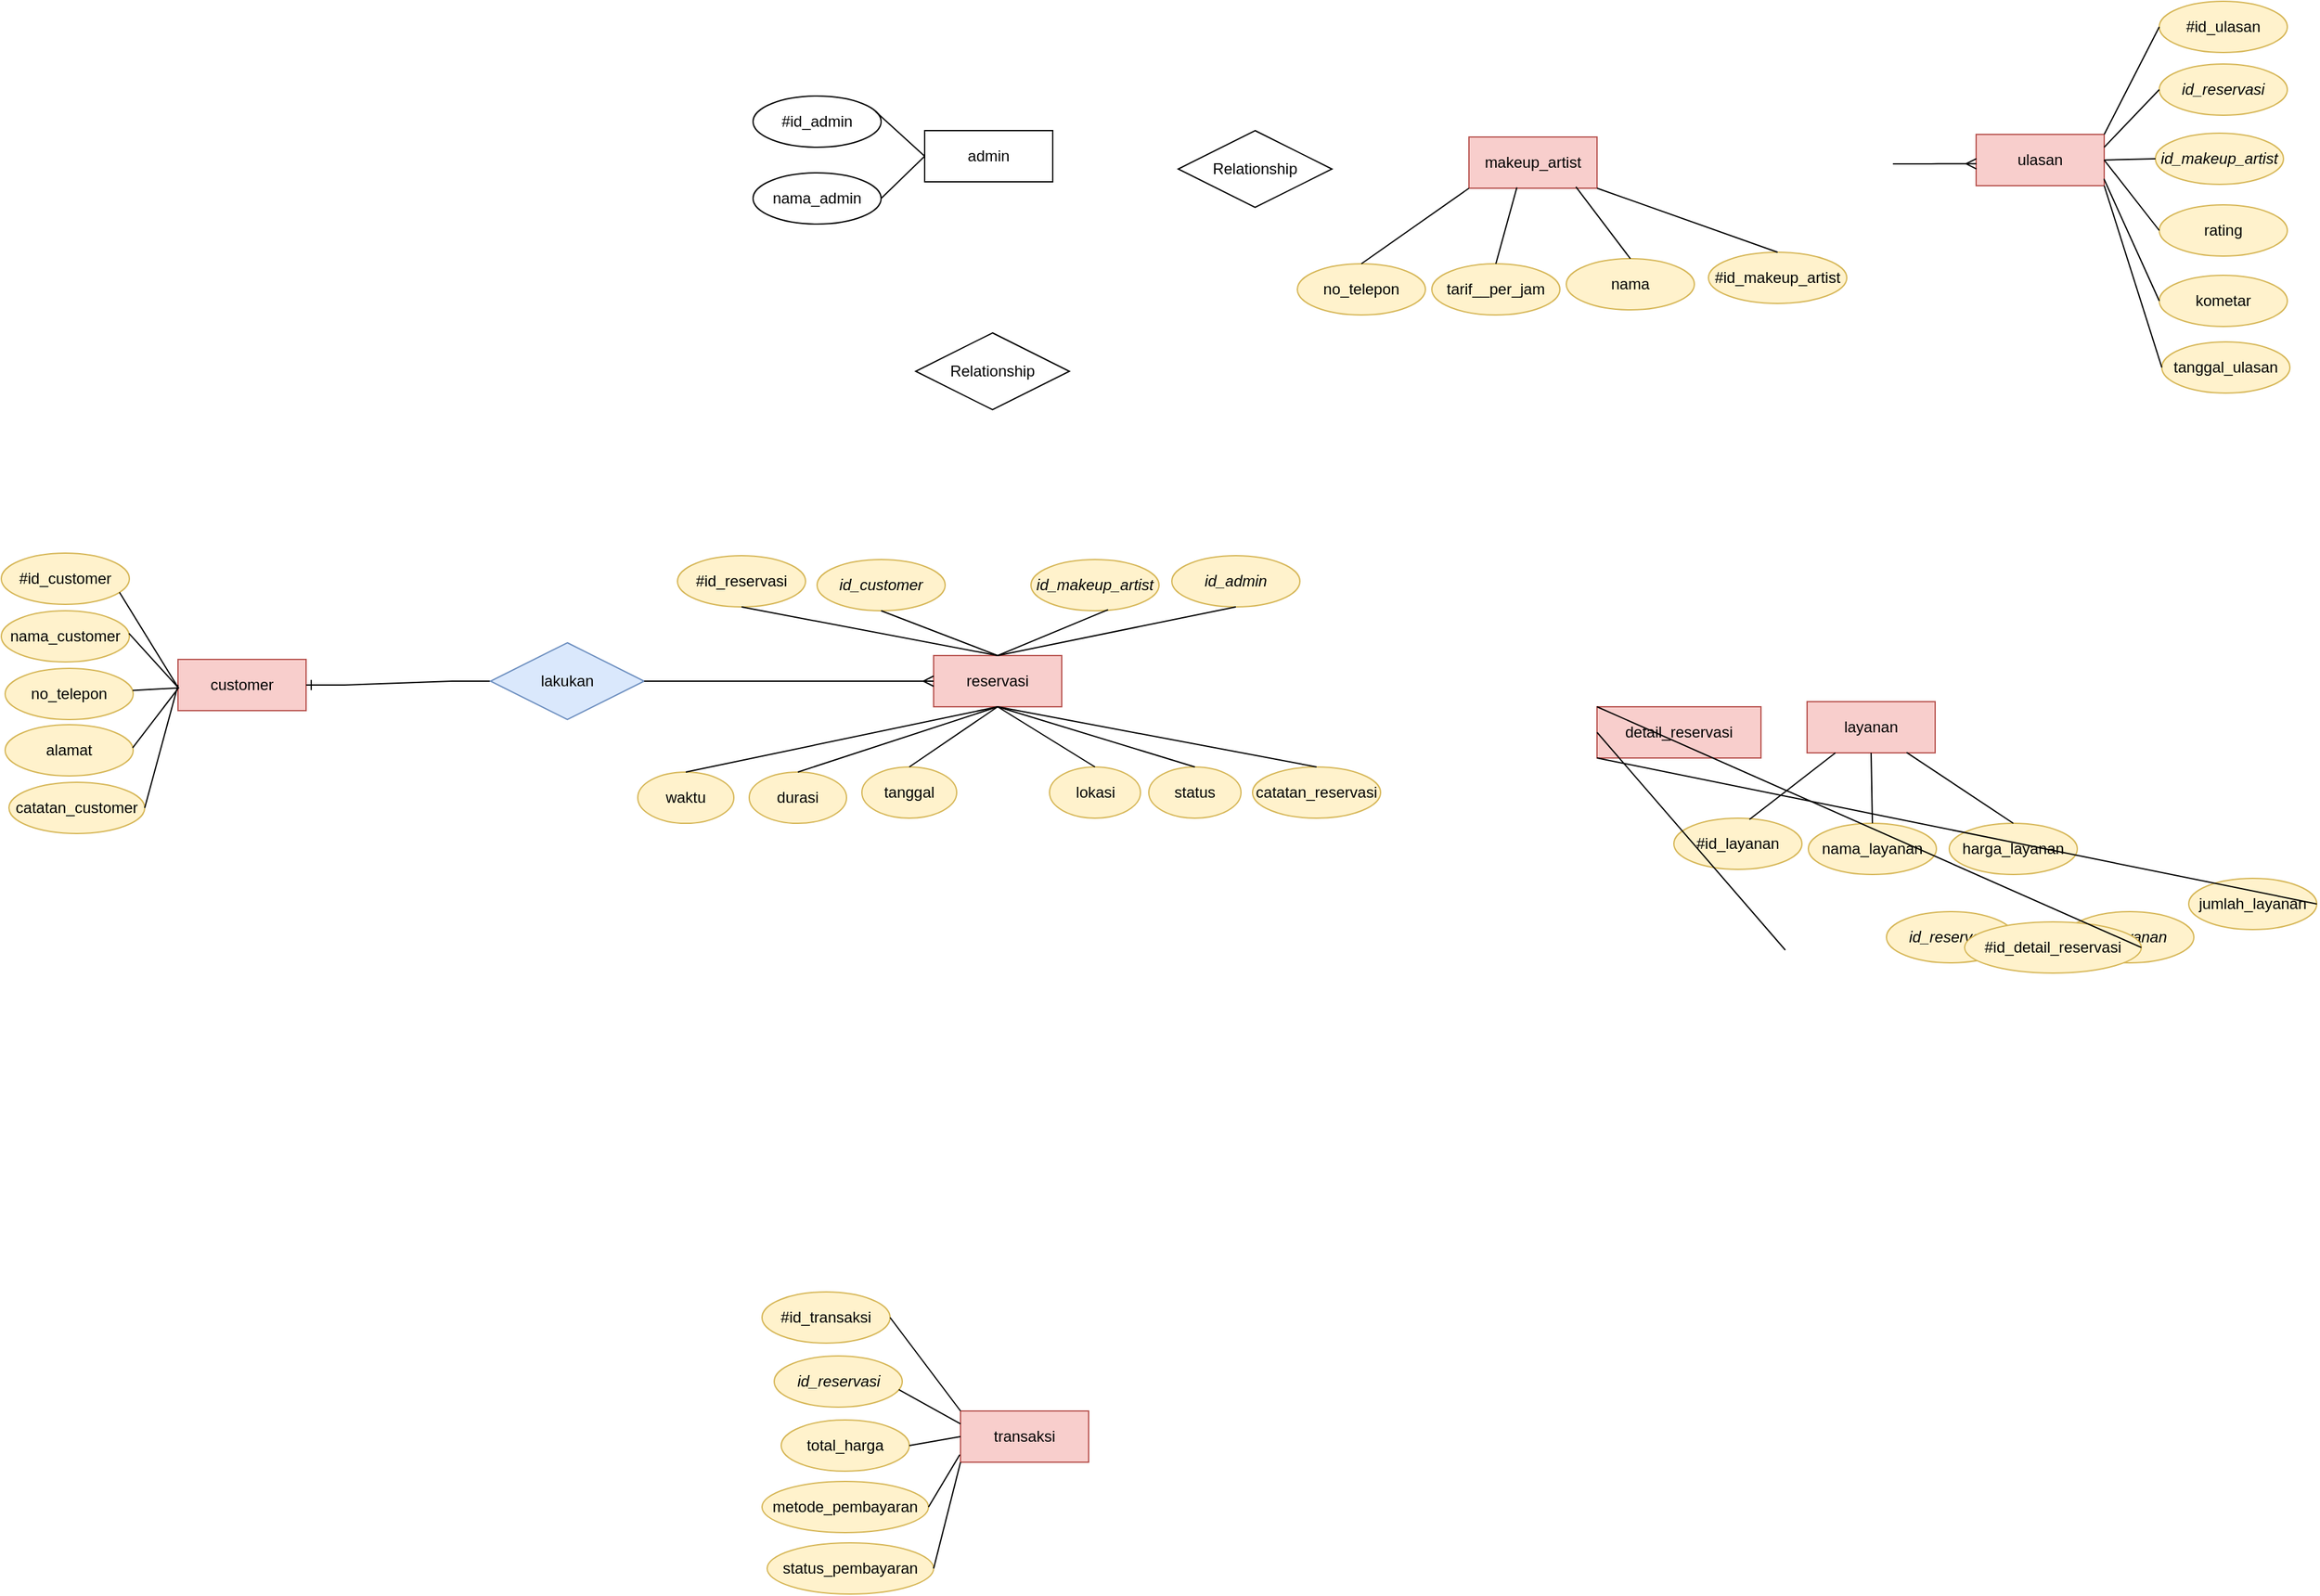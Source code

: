 <mxfile version="26.1.3">
  <diagram name="ERD" id="mqRnHoleAtuB4LZljWnc">
    <mxGraphModel dx="2835" dy="2598" grid="0" gridSize="10" guides="1" tooltips="1" connect="1" arrows="1" fold="1" page="0" pageScale="1" pageWidth="850" pageHeight="1100" math="0" shadow="0">
      <root>
        <mxCell id="0" />
        <mxCell id="1" parent="0" />
        <mxCell id="39gsjnchr3GjjbWTML9K-1" value="reservasi" style="whiteSpace=wrap;html=1;align=center;fillColor=#f8cecc;strokeColor=#b85450;" parent="1" vertex="1">
          <mxGeometry x="703" y="-796" width="100" height="40" as="geometry" />
        </mxCell>
        <mxCell id="39gsjnchr3GjjbWTML9K-2" value="transaksi" style="whiteSpace=wrap;html=1;align=center;fillColor=#f8cecc;strokeColor=#b85450;" parent="1" vertex="1">
          <mxGeometry x="724" y="-206" width="100" height="40" as="geometry" />
        </mxCell>
        <mxCell id="39gsjnchr3GjjbWTML9K-3" value="makeup_artist" style="whiteSpace=wrap;html=1;align=center;fillColor=#f8cecc;strokeColor=#b85450;" parent="1" vertex="1">
          <mxGeometry x="1121" y="-1201" width="100" height="40" as="geometry" />
        </mxCell>
        <mxCell id="39gsjnchr3GjjbWTML9K-5" value="customer" style="whiteSpace=wrap;html=1;align=center;fillColor=#f8cecc;strokeColor=#b85450;" parent="1" vertex="1">
          <mxGeometry x="113" y="-793" width="100" height="40" as="geometry" />
        </mxCell>
        <mxCell id="39gsjnchr3GjjbWTML9K-6" value="alamat" style="ellipse;whiteSpace=wrap;html=1;align=center;fillColor=#fff2cc;strokeColor=#d6b656;" parent="1" vertex="1">
          <mxGeometry x="-22" y="-742" width="100" height="40" as="geometry" />
        </mxCell>
        <mxCell id="39gsjnchr3GjjbWTML9K-7" value="no_telepon" style="ellipse;whiteSpace=wrap;html=1;align=center;fillColor=#fff2cc;strokeColor=#d6b656;" parent="1" vertex="1">
          <mxGeometry x="-22" y="-786" width="100" height="40" as="geometry" />
        </mxCell>
        <mxCell id="39gsjnchr3GjjbWTML9K-8" value="nama_customer" style="ellipse;whiteSpace=wrap;html=1;align=center;fillColor=#fff2cc;strokeColor=#d6b656;" parent="1" vertex="1">
          <mxGeometry x="-25" y="-831" width="100" height="40" as="geometry" />
        </mxCell>
        <mxCell id="39gsjnchr3GjjbWTML9K-9" value="#id_customer" style="ellipse;whiteSpace=wrap;html=1;align=center;fillColor=#fff2cc;strokeColor=#d6b656;" parent="1" vertex="1">
          <mxGeometry x="-25" y="-876" width="100" height="40" as="geometry" />
        </mxCell>
        <mxCell id="39gsjnchr3GjjbWTML9K-18" value="no_telepon" style="ellipse;whiteSpace=wrap;html=1;align=center;fillColor=#fff2cc;strokeColor=#d6b656;" parent="1" vertex="1">
          <mxGeometry x="987" y="-1102" width="100" height="40" as="geometry" />
        </mxCell>
        <mxCell id="39gsjnchr3GjjbWTML9K-19" value="tarif__per_jam" style="ellipse;whiteSpace=wrap;html=1;align=center;fillColor=#fff2cc;strokeColor=#d6b656;" parent="1" vertex="1">
          <mxGeometry x="1092" y="-1102" width="100" height="40" as="geometry" />
        </mxCell>
        <mxCell id="39gsjnchr3GjjbWTML9K-21" value="nama" style="ellipse;whiteSpace=wrap;html=1;align=center;fillColor=#fff2cc;strokeColor=#d6b656;" parent="1" vertex="1">
          <mxGeometry x="1197" y="-1106" width="100" height="40" as="geometry" />
        </mxCell>
        <mxCell id="39gsjnchr3GjjbWTML9K-22" value="#id_makeup_artist" style="ellipse;whiteSpace=wrap;html=1;align=center;fillColor=#fff2cc;strokeColor=#d6b656;" parent="1" vertex="1">
          <mxGeometry x="1308" y="-1111" width="108" height="40" as="geometry" />
        </mxCell>
        <mxCell id="39gsjnchr3GjjbWTML9K-59" value="#id_transaksi" style="ellipse;whiteSpace=wrap;html=1;align=center;fillColor=#fff2cc;strokeColor=#d6b656;" parent="1" vertex="1">
          <mxGeometry x="569" y="-299" width="100" height="40" as="geometry" />
        </mxCell>
        <mxCell id="39gsjnchr3GjjbWTML9K-60" value="&lt;i&gt;id_reservasi&lt;/i&gt;" style="ellipse;whiteSpace=wrap;html=1;align=center;fillColor=#fff2cc;strokeColor=#d6b656;" parent="1" vertex="1">
          <mxGeometry x="578.5" y="-249" width="100" height="40" as="geometry" />
        </mxCell>
        <mxCell id="39gsjnchr3GjjbWTML9K-61" value="total_harga" style="ellipse;whiteSpace=wrap;html=1;align=center;fillColor=#fff2cc;strokeColor=#d6b656;" parent="1" vertex="1">
          <mxGeometry x="584" y="-199" width="100" height="40" as="geometry" />
        </mxCell>
        <mxCell id="39gsjnchr3GjjbWTML9K-62" value="metode_pembayaran" style="ellipse;whiteSpace=wrap;html=1;align=center;fillColor=#fff2cc;strokeColor=#d6b656;" parent="1" vertex="1">
          <mxGeometry x="569" y="-151" width="130" height="40" as="geometry" />
        </mxCell>
        <mxCell id="39gsjnchr3GjjbWTML9K-63" value="status_pembayaran" style="ellipse;whiteSpace=wrap;html=1;align=center;fillColor=#fff2cc;strokeColor=#d6b656;" parent="1" vertex="1">
          <mxGeometry x="573" y="-103" width="130" height="40" as="geometry" />
        </mxCell>
        <mxCell id="sZu51_ly2vgdn9Agz_vI-16" value="" style="edgeStyle=entityRelationEdgeStyle;fontSize=12;html=1;endArrow=ERone;endFill=1;rounded=0;entryX=1;entryY=0.5;entryDx=0;entryDy=0;exitX=0;exitY=0.5;exitDx=0;exitDy=0;" parent="1" source="sZu51_ly2vgdn9Agz_vI-1" target="39gsjnchr3GjjbWTML9K-5" edge="1">
          <mxGeometry width="100" height="100" relative="1" as="geometry">
            <mxPoint x="258" y="-806" as="sourcePoint" />
            <mxPoint x="288" y="-856" as="targetPoint" />
            <Array as="points">
              <mxPoint x="288" y="-806" />
              <mxPoint x="331" y="-805" />
              <mxPoint x="335" y="-801" />
              <mxPoint x="332" y="-806" />
              <mxPoint x="290" y="-804" />
              <mxPoint x="285" y="-806" />
              <mxPoint x="290" y="-808" />
              <mxPoint x="401" y="-806" />
            </Array>
          </mxGeometry>
        </mxCell>
        <mxCell id="sZu51_ly2vgdn9Agz_vI-1" value="lakukan" style="shape=rhombus;perimeter=rhombusPerimeter;whiteSpace=wrap;html=1;align=center;fillColor=#dae8fc;strokeColor=#6c8ebf;" parent="1" vertex="1">
          <mxGeometry x="357" y="-806" width="120" height="60" as="geometry" />
        </mxCell>
        <mxCell id="sZu51_ly2vgdn9Agz_vI-18" value="" style="edgeStyle=entityRelationEdgeStyle;fontSize=12;html=1;endArrow=ERmany;rounded=0;exitX=1;exitY=0.5;exitDx=0;exitDy=0;entryX=0;entryY=0.5;entryDx=0;entryDy=0;" parent="1" source="sZu51_ly2vgdn9Agz_vI-1" target="39gsjnchr3GjjbWTML9K-1" edge="1">
          <mxGeometry width="100" height="100" relative="1" as="geometry">
            <mxPoint x="888" y="-720" as="sourcePoint" />
            <mxPoint x="988" y="-820" as="targetPoint" />
          </mxGeometry>
        </mxCell>
        <mxCell id="6PcZLeugjUfpTTE9w5N7-1" value="" style="endArrow=none;html=1;rounded=0;entryX=0.002;entryY=0.554;entryDx=0;entryDy=0;entryPerimeter=0;exitX=0.923;exitY=0.765;exitDx=0;exitDy=0;exitPerimeter=0;" parent="1" source="39gsjnchr3GjjbWTML9K-9" target="39gsjnchr3GjjbWTML9K-5" edge="1">
          <mxGeometry relative="1" as="geometry">
            <mxPoint x="-3" y="-798" as="sourcePoint" />
            <mxPoint x="157" y="-798" as="targetPoint" />
          </mxGeometry>
        </mxCell>
        <mxCell id="6PcZLeugjUfpTTE9w5N7-2" value="" style="endArrow=none;html=1;rounded=0;entryX=0.007;entryY=0.567;entryDx=0;entryDy=0;entryPerimeter=0;exitX=0.997;exitY=0.442;exitDx=0;exitDy=0;exitPerimeter=0;" parent="1" source="39gsjnchr3GjjbWTML9K-8" target="39gsjnchr3GjjbWTML9K-5" edge="1">
          <mxGeometry relative="1" as="geometry">
            <mxPoint x="85" y="-856" as="sourcePoint" />
            <mxPoint x="118" y="-794" as="targetPoint" />
          </mxGeometry>
        </mxCell>
        <mxCell id="6PcZLeugjUfpTTE9w5N7-5" value="" style="endArrow=none;html=1;rounded=0;exitX=0.996;exitY=0.43;exitDx=0;exitDy=0;exitPerimeter=0;entryX=0.006;entryY=0.557;entryDx=0;entryDy=0;entryPerimeter=0;" parent="1" source="39gsjnchr3GjjbWTML9K-7" edge="1" target="39gsjnchr3GjjbWTML9K-5">
          <mxGeometry relative="1" as="geometry">
            <mxPoint x="74.8" y="-767.68" as="sourcePoint" />
            <mxPoint x="108" y="-804" as="targetPoint" />
          </mxGeometry>
        </mxCell>
        <mxCell id="6PcZLeugjUfpTTE9w5N7-6" value="" style="endArrow=none;html=1;rounded=0;entryX=-0.001;entryY=0.574;entryDx=0;entryDy=0;entryPerimeter=0;exitX=0.996;exitY=0.451;exitDx=0;exitDy=0;exitPerimeter=0;" parent="1" source="39gsjnchr3GjjbWTML9K-6" target="39gsjnchr3GjjbWTML9K-5" edge="1">
          <mxGeometry relative="1" as="geometry">
            <mxPoint x="86" y="-757" as="sourcePoint" />
            <mxPoint x="119" y="-793" as="targetPoint" />
          </mxGeometry>
        </mxCell>
        <mxCell id="6PcZLeugjUfpTTE9w5N7-15" value="" style="endArrow=none;html=1;rounded=0;exitX=1;exitY=1;exitDx=0;exitDy=0;entryX=0.5;entryY=0;entryDx=0;entryDy=0;" parent="1" source="39gsjnchr3GjjbWTML9K-3" target="39gsjnchr3GjjbWTML9K-22" edge="1">
          <mxGeometry relative="1" as="geometry">
            <mxPoint x="1195" y="-1209" as="sourcePoint" />
            <mxPoint x="1355" y="-1209" as="targetPoint" />
          </mxGeometry>
        </mxCell>
        <mxCell id="6PcZLeugjUfpTTE9w5N7-16" value="" style="endArrow=none;html=1;rounded=0;exitX=0.835;exitY=0.974;exitDx=0;exitDy=0;entryX=0.5;entryY=0;entryDx=0;entryDy=0;exitPerimeter=0;" parent="1" source="39gsjnchr3GjjbWTML9K-3" target="39gsjnchr3GjjbWTML9K-21" edge="1">
          <mxGeometry relative="1" as="geometry">
            <mxPoint x="1210" y="-1191" as="sourcePoint" />
            <mxPoint x="1270" y="-1267" as="targetPoint" />
            <Array as="points" />
          </mxGeometry>
        </mxCell>
        <mxCell id="6PcZLeugjUfpTTE9w5N7-18" value="" style="endArrow=none;html=1;rounded=0;exitX=0.374;exitY=0.985;exitDx=0;exitDy=0;entryX=0.5;entryY=0;entryDx=0;entryDy=0;exitPerimeter=0;" parent="1" source="39gsjnchr3GjjbWTML9K-3" target="39gsjnchr3GjjbWTML9K-19" edge="1">
          <mxGeometry relative="1" as="geometry">
            <mxPoint x="1230" y="-1169" as="sourcePoint" />
            <mxPoint x="1268" y="-1169" as="targetPoint" />
          </mxGeometry>
        </mxCell>
        <mxCell id="6PcZLeugjUfpTTE9w5N7-19" value="" style="endArrow=none;html=1;rounded=0;exitX=0;exitY=1;exitDx=0;exitDy=0;entryX=0.5;entryY=0;entryDx=0;entryDy=0;" parent="1" source="39gsjnchr3GjjbWTML9K-3" target="39gsjnchr3GjjbWTML9K-18" edge="1">
          <mxGeometry relative="1" as="geometry">
            <mxPoint x="1240" y="-1159" as="sourcePoint" />
            <mxPoint x="1278" y="-1159" as="targetPoint" />
          </mxGeometry>
        </mxCell>
        <mxCell id="6PcZLeugjUfpTTE9w5N7-27" value="" style="endArrow=none;html=1;rounded=0;exitX=1;exitY=0.5;exitDx=0;exitDy=0;entryX=0;entryY=0;entryDx=0;entryDy=0;" parent="1" source="39gsjnchr3GjjbWTML9K-59" target="39gsjnchr3GjjbWTML9K-2" edge="1">
          <mxGeometry relative="1" as="geometry">
            <mxPoint x="331" y="-181" as="sourcePoint" />
            <mxPoint x="491" y="-181" as="targetPoint" />
          </mxGeometry>
        </mxCell>
        <mxCell id="6PcZLeugjUfpTTE9w5N7-28" value="" style="endArrow=none;html=1;rounded=0;exitX=0.973;exitY=0.658;exitDx=0;exitDy=0;exitPerimeter=0;entryX=0;entryY=0.25;entryDx=0;entryDy=0;" parent="1" source="39gsjnchr3GjjbWTML9K-60" target="39gsjnchr3GjjbWTML9K-2" edge="1">
          <mxGeometry relative="1" as="geometry">
            <mxPoint x="215" y="-136" as="sourcePoint" />
            <mxPoint x="724" y="-182" as="targetPoint" />
          </mxGeometry>
        </mxCell>
        <mxCell id="6PcZLeugjUfpTTE9w5N7-29" value="" style="endArrow=none;html=1;rounded=0;exitX=1;exitY=0.5;exitDx=0;exitDy=0;entryX=0;entryY=0.5;entryDx=0;entryDy=0;" parent="1" source="39gsjnchr3GjjbWTML9K-61" target="39gsjnchr3GjjbWTML9K-2" edge="1">
          <mxGeometry relative="1" as="geometry">
            <mxPoint x="325" y="-136" as="sourcePoint" />
            <mxPoint x="403" y="-176" as="targetPoint" />
          </mxGeometry>
        </mxCell>
        <mxCell id="6PcZLeugjUfpTTE9w5N7-30" value="" style="endArrow=none;html=1;rounded=0;exitX=1;exitY=0.5;exitDx=0;exitDy=0;entryX=-0.006;entryY=0.854;entryDx=0;entryDy=0;entryPerimeter=0;" parent="1" source="39gsjnchr3GjjbWTML9K-62" target="39gsjnchr3GjjbWTML9K-2" edge="1">
          <mxGeometry relative="1" as="geometry">
            <mxPoint x="335" y="-126" as="sourcePoint" />
            <mxPoint x="413" y="-166" as="targetPoint" />
          </mxGeometry>
        </mxCell>
        <mxCell id="6PcZLeugjUfpTTE9w5N7-31" value="" style="endArrow=none;html=1;rounded=0;exitX=1;exitY=0.5;exitDx=0;exitDy=0;entryX=0;entryY=1;entryDx=0;entryDy=0;" parent="1" source="39gsjnchr3GjjbWTML9K-63" target="39gsjnchr3GjjbWTML9K-2" edge="1">
          <mxGeometry relative="1" as="geometry">
            <mxPoint x="345" y="-116" as="sourcePoint" />
            <mxPoint x="423" y="-156" as="targetPoint" />
          </mxGeometry>
        </mxCell>
        <mxCell id="jK-fs9268fX802XM6aWN-8" value="ulasan" style="whiteSpace=wrap;html=1;align=center;fillColor=#f8cecc;strokeColor=#b85450;" parent="1" vertex="1">
          <mxGeometry x="1517" y="-1203" width="100" height="40" as="geometry" />
        </mxCell>
        <mxCell id="jK-fs9268fX802XM6aWN-19" value="kometar" style="ellipse;whiteSpace=wrap;html=1;align=center;fillColor=#fff2cc;strokeColor=#d6b656;" parent="1" vertex="1">
          <mxGeometry x="1660" y="-1093" width="100" height="40" as="geometry" />
        </mxCell>
        <mxCell id="jK-fs9268fX802XM6aWN-20" value="rating" style="ellipse;whiteSpace=wrap;html=1;align=center;fillColor=#fff2cc;strokeColor=#d6b656;" parent="1" vertex="1">
          <mxGeometry x="1660" y="-1148" width="100" height="40" as="geometry" />
        </mxCell>
        <mxCell id="jK-fs9268fX802XM6aWN-21" value="&lt;i&gt;id_reservasi&lt;/i&gt;" style="ellipse;whiteSpace=wrap;html=1;align=center;fillColor=#fff2cc;strokeColor=#d6b656;" parent="1" vertex="1">
          <mxGeometry x="1660" y="-1258" width="100" height="40" as="geometry" />
        </mxCell>
        <mxCell id="jK-fs9268fX802XM6aWN-22" value="#id_ulasan" style="ellipse;whiteSpace=wrap;html=1;align=center;fillColor=#fff2cc;strokeColor=#d6b656;" parent="1" vertex="1">
          <mxGeometry x="1660" y="-1307" width="100" height="40" as="geometry" />
        </mxCell>
        <mxCell id="jK-fs9268fX802XM6aWN-25" value="tanggal_ulasan" style="ellipse;whiteSpace=wrap;html=1;align=center;fillColor=#fff2cc;strokeColor=#d6b656;" parent="1" vertex="1">
          <mxGeometry x="1662" y="-1041" width="100" height="40" as="geometry" />
        </mxCell>
        <mxCell id="jK-fs9268fX802XM6aWN-28" value="" style="endArrow=none;html=1;rounded=0;exitX=1;exitY=0;exitDx=0;exitDy=0;entryX=0;entryY=0.5;entryDx=0;entryDy=0;" parent="1" source="jK-fs9268fX802XM6aWN-8" target="jK-fs9268fX802XM6aWN-22" edge="1">
          <mxGeometry relative="1" as="geometry">
            <mxPoint x="1653" y="-1241" as="sourcePoint" />
            <mxPoint x="1813" y="-1241" as="targetPoint" />
          </mxGeometry>
        </mxCell>
        <mxCell id="jK-fs9268fX802XM6aWN-29" value="" style="endArrow=none;html=1;rounded=0;exitX=1;exitY=1;exitDx=0;exitDy=0;entryX=0;entryY=0.5;entryDx=0;entryDy=0;" parent="1" source="jK-fs9268fX802XM6aWN-8" target="jK-fs9268fX802XM6aWN-25" edge="1">
          <mxGeometry relative="1" as="geometry">
            <mxPoint x="1653" y="-1241" as="sourcePoint" />
            <mxPoint x="1813" y="-1241" as="targetPoint" />
          </mxGeometry>
        </mxCell>
        <mxCell id="jK-fs9268fX802XM6aWN-30" value="" style="endArrow=none;html=1;rounded=0;exitX=0.998;exitY=0.868;exitDx=0;exitDy=0;exitPerimeter=0;entryX=0;entryY=0.5;entryDx=0;entryDy=0;" parent="1" source="jK-fs9268fX802XM6aWN-8" target="jK-fs9268fX802XM6aWN-19" edge="1">
          <mxGeometry relative="1" as="geometry">
            <mxPoint x="1653" y="-1241" as="sourcePoint" />
            <mxPoint x="1813" y="-1241" as="targetPoint" />
          </mxGeometry>
        </mxCell>
        <mxCell id="jK-fs9268fX802XM6aWN-31" value="" style="endArrow=none;html=1;rounded=0;exitX=1;exitY=0.5;exitDx=0;exitDy=0;entryX=0;entryY=0.5;entryDx=0;entryDy=0;" parent="1" source="jK-fs9268fX802XM6aWN-8" target="jK-fs9268fX802XM6aWN-20" edge="1">
          <mxGeometry relative="1" as="geometry">
            <mxPoint x="1653" y="-1241" as="sourcePoint" />
            <mxPoint x="1813" y="-1241" as="targetPoint" />
          </mxGeometry>
        </mxCell>
        <mxCell id="jK-fs9268fX802XM6aWN-32" value="" style="endArrow=none;html=1;rounded=0;entryX=0;entryY=0.5;entryDx=0;entryDy=0;exitX=1;exitY=0.25;exitDx=0;exitDy=0;" parent="1" source="jK-fs9268fX802XM6aWN-8" target="jK-fs9268fX802XM6aWN-21" edge="1">
          <mxGeometry relative="1" as="geometry">
            <mxPoint x="1618" y="-1193" as="sourcePoint" />
            <mxPoint x="1813" y="-1241" as="targetPoint" />
          </mxGeometry>
        </mxCell>
        <mxCell id="G_YT_Ib_IAxxmoJ92L7t-1" value="waktu" style="ellipse;whiteSpace=wrap;html=1;align=center;fillColor=#fff2cc;strokeColor=#d6b656;" parent="1" vertex="1">
          <mxGeometry x="472" y="-705" width="75" height="40" as="geometry" />
        </mxCell>
        <mxCell id="G_YT_Ib_IAxxmoJ92L7t-2" value="durasi" style="ellipse;whiteSpace=wrap;html=1;align=center;fillColor=#fff2cc;strokeColor=#d6b656;" parent="1" vertex="1">
          <mxGeometry x="559" y="-705" width="76" height="40" as="geometry" />
        </mxCell>
        <mxCell id="G_YT_Ib_IAxxmoJ92L7t-3" value="tanggal" style="ellipse;whiteSpace=wrap;html=1;align=center;fillColor=#fff2cc;strokeColor=#d6b656;" parent="1" vertex="1">
          <mxGeometry x="647" y="-709" width="74" height="40" as="geometry" />
        </mxCell>
        <mxCell id="G_YT_Ib_IAxxmoJ92L7t-4" value="&lt;i&gt;id_makeup_artist&lt;/i&gt;" style="ellipse;whiteSpace=wrap;html=1;align=center;fillColor=#fff2cc;strokeColor=#d6b656;" parent="1" vertex="1">
          <mxGeometry x="779" y="-871" width="100" height="40" as="geometry" />
        </mxCell>
        <mxCell id="G_YT_Ib_IAxxmoJ92L7t-5" value="#id_reservasi" style="ellipse;whiteSpace=wrap;html=1;align=center;fillColor=#fff2cc;strokeColor=#d6b656;" parent="1" vertex="1">
          <mxGeometry x="503" y="-874" width="100" height="40" as="geometry" />
        </mxCell>
        <mxCell id="G_YT_Ib_IAxxmoJ92L7t-6" value="&lt;i&gt;id_customer&lt;/i&gt;" style="ellipse;whiteSpace=wrap;html=1;align=center;fillColor=#fff2cc;strokeColor=#d6b656;" parent="1" vertex="1">
          <mxGeometry x="612" y="-871" width="100" height="40" as="geometry" />
        </mxCell>
        <mxCell id="G_YT_Ib_IAxxmoJ92L7t-21" value="&lt;i&gt;id_makeup_artist&lt;/i&gt;" style="ellipse;whiteSpace=wrap;html=1;align=center;fillColor=#fff2cc;strokeColor=#d6b656;" parent="1" vertex="1">
          <mxGeometry x="1657" y="-1204" width="100" height="40" as="geometry" />
        </mxCell>
        <mxCell id="G_YT_Ib_IAxxmoJ92L7t-22" value="" style="endArrow=none;html=1;rounded=0;entryX=0;entryY=0.5;entryDx=0;entryDy=0;exitX=1;exitY=0.5;exitDx=0;exitDy=0;" parent="1" source="jK-fs9268fX802XM6aWN-8" target="G_YT_Ib_IAxxmoJ92L7t-21" edge="1">
          <mxGeometry relative="1" as="geometry">
            <mxPoint x="1627" y="-1183" as="sourcePoint" />
            <mxPoint x="1670" y="-1228" as="targetPoint" />
          </mxGeometry>
        </mxCell>
        <mxCell id="G_YT_Ib_IAxxmoJ92L7t-23" value="" style="edgeStyle=entityRelationEdgeStyle;fontSize=12;html=1;endArrow=ERmany;rounded=0;exitX=1;exitY=0.5;exitDx=0;exitDy=0;entryX=0.002;entryY=0.573;entryDx=0;entryDy=0;entryPerimeter=0;" parent="1" target="jK-fs9268fX802XM6aWN-8" edge="1">
          <mxGeometry width="100" height="100" relative="1" as="geometry">
            <mxPoint x="1452" y="-1180" as="sourcePoint" />
            <mxPoint x="1480" y="-1307" as="targetPoint" />
          </mxGeometry>
        </mxCell>
        <mxCell id="xVZgpHdjcYybd0Y4Kfr9-1" value="catatan_customer" style="ellipse;whiteSpace=wrap;html=1;align=center;fillColor=#fff2cc;strokeColor=#d6b656;" vertex="1" parent="1">
          <mxGeometry x="-19" y="-697" width="106" height="40" as="geometry" />
        </mxCell>
        <mxCell id="xVZgpHdjcYybd0Y4Kfr9-2" value="" style="endArrow=none;html=1;rounded=0;entryX=0;entryY=0.5;entryDx=0;entryDy=0;exitX=1;exitY=0.5;exitDx=0;exitDy=0;" edge="1" parent="1" source="xVZgpHdjcYybd0Y4Kfr9-1" target="39gsjnchr3GjjbWTML9K-5">
          <mxGeometry relative="1" as="geometry">
            <mxPoint x="78" y="-658" as="sourcePoint" />
            <mxPoint x="118" y="-793" as="targetPoint" />
          </mxGeometry>
        </mxCell>
        <mxCell id="xVZgpHdjcYybd0Y4Kfr9-3" value="layanan" style="whiteSpace=wrap;html=1;align=center;fillColor=#f8cecc;strokeColor=#b85450;" vertex="1" parent="1">
          <mxGeometry x="1385" y="-760" width="100" height="40" as="geometry" />
        </mxCell>
        <mxCell id="xVZgpHdjcYybd0Y4Kfr9-4" value="#id_layanan" style="ellipse;whiteSpace=wrap;html=1;align=center;fillColor=#fff2cc;strokeColor=#d6b656;" vertex="1" parent="1">
          <mxGeometry x="1281" y="-669" width="100" height="40" as="geometry" />
        </mxCell>
        <mxCell id="xVZgpHdjcYybd0Y4Kfr9-5" value="nama_layanan" style="ellipse;whiteSpace=wrap;html=1;align=center;fillColor=#fff2cc;strokeColor=#d6b656;" vertex="1" parent="1">
          <mxGeometry x="1386" y="-665" width="100" height="40" as="geometry" />
        </mxCell>
        <mxCell id="xVZgpHdjcYybd0Y4Kfr9-6" value="harga_layanan" style="ellipse;whiteSpace=wrap;html=1;align=center;fillColor=#fff2cc;strokeColor=#d6b656;" vertex="1" parent="1">
          <mxGeometry x="1496" y="-665" width="100" height="40" as="geometry" />
        </mxCell>
        <mxCell id="xVZgpHdjcYybd0Y4Kfr9-7" value="detail_reservasi" style="whiteSpace=wrap;html=1;align=center;fillColor=#f8cecc;strokeColor=#b85450;" vertex="1" parent="1">
          <mxGeometry x="1221" y="-756" width="128" height="40" as="geometry" />
        </mxCell>
        <mxCell id="xVZgpHdjcYybd0Y4Kfr9-8" value="&lt;i&gt;id_reservasi&lt;/i&gt;" style="ellipse;whiteSpace=wrap;html=1;align=center;fillColor=#fff2cc;strokeColor=#d6b656;" vertex="1" parent="1">
          <mxGeometry x="1447" y="-596" width="100" height="40" as="geometry" />
        </mxCell>
        <mxCell id="xVZgpHdjcYybd0Y4Kfr9-9" value="&lt;i&gt;id_layanan&lt;/i&gt;" style="ellipse;whiteSpace=wrap;html=1;align=center;fillColor=#fff2cc;strokeColor=#d6b656;" vertex="1" parent="1">
          <mxGeometry x="1587" y="-596" width="100" height="40" as="geometry" />
        </mxCell>
        <mxCell id="xVZgpHdjcYybd0Y4Kfr9-10" value="jumlah_layanan" style="ellipse;whiteSpace=wrap;html=1;align=center;fillColor=#fff2cc;strokeColor=#d6b656;" vertex="1" parent="1">
          <mxGeometry x="1683" y="-622" width="100" height="40" as="geometry" />
        </mxCell>
        <mxCell id="xVZgpHdjcYybd0Y4Kfr9-14" value="" style="endArrow=none;html=1;rounded=0;entryX=0.221;entryY=1.001;entryDx=0;entryDy=0;entryPerimeter=0;" edge="1" parent="1" target="xVZgpHdjcYybd0Y4Kfr9-3">
          <mxGeometry relative="1" as="geometry">
            <mxPoint x="1340" y="-668" as="sourcePoint" />
            <mxPoint x="1389" y="-778" as="targetPoint" />
          </mxGeometry>
        </mxCell>
        <mxCell id="xVZgpHdjcYybd0Y4Kfr9-15" value="" style="endArrow=none;html=1;rounded=0;entryX=0.5;entryY=1;entryDx=0;entryDy=0;exitX=0.5;exitY=0;exitDx=0;exitDy=0;" edge="1" parent="1" source="xVZgpHdjcYybd0Y4Kfr9-5" target="xVZgpHdjcYybd0Y4Kfr9-3">
          <mxGeometry relative="1" as="geometry">
            <mxPoint x="1350" y="-658" as="sourcePoint" />
            <mxPoint x="1418" y="-709" as="targetPoint" />
          </mxGeometry>
        </mxCell>
        <mxCell id="xVZgpHdjcYybd0Y4Kfr9-16" value="" style="endArrow=none;html=1;rounded=0;entryX=0.777;entryY=0.992;entryDx=0;entryDy=0;exitX=0.5;exitY=0;exitDx=0;exitDy=0;entryPerimeter=0;" edge="1" parent="1" source="xVZgpHdjcYybd0Y4Kfr9-6" target="xVZgpHdjcYybd0Y4Kfr9-3">
          <mxGeometry relative="1" as="geometry">
            <mxPoint x="1539.9" y="-668.64" as="sourcePoint" />
            <mxPoint x="1446" y="-709" as="targetPoint" />
          </mxGeometry>
        </mxCell>
        <mxCell id="xVZgpHdjcYybd0Y4Kfr9-17" value="#id_detail_reservasi" style="ellipse;whiteSpace=wrap;html=1;align=center;fillColor=#fff2cc;strokeColor=#d6b656;" vertex="1" parent="1">
          <mxGeometry x="1508" y="-588" width="138" height="40" as="geometry" />
        </mxCell>
        <mxCell id="xVZgpHdjcYybd0Y4Kfr9-19" value="" style="endArrow=none;html=1;rounded=0;entryX=0;entryY=0.5;entryDx=0;entryDy=0;exitX=1;exitY=0.5;exitDx=0;exitDy=0;" edge="1" parent="1" target="xVZgpHdjcYybd0Y4Kfr9-7">
          <mxGeometry relative="1" as="geometry">
            <mxPoint x="1368" y="-566" as="sourcePoint" />
            <mxPoint x="1337" y="-570" as="targetPoint" />
          </mxGeometry>
        </mxCell>
        <mxCell id="xVZgpHdjcYybd0Y4Kfr9-20" value="" style="endArrow=none;html=1;rounded=0;exitX=1;exitY=0.5;exitDx=0;exitDy=0;entryX=0;entryY=1;entryDx=0;entryDy=0;" edge="1" parent="1" source="xVZgpHdjcYybd0Y4Kfr9-10" target="xVZgpHdjcYybd0Y4Kfr9-7">
          <mxGeometry relative="1" as="geometry">
            <mxPoint x="1221" y="-491" as="sourcePoint" />
            <mxPoint x="1107" y="-691" as="targetPoint" />
          </mxGeometry>
        </mxCell>
        <mxCell id="xVZgpHdjcYybd0Y4Kfr9-21" value="" style="endArrow=none;html=1;rounded=0;exitX=1;exitY=0.5;exitDx=0;exitDy=0;entryX=0;entryY=0;entryDx=0;entryDy=0;" edge="1" parent="1" source="xVZgpHdjcYybd0Y4Kfr9-17" target="xVZgpHdjcYybd0Y4Kfr9-7">
          <mxGeometry relative="1" as="geometry">
            <mxPoint x="1231" y="-481" as="sourcePoint" />
            <mxPoint x="1241" y="-527" as="targetPoint" />
          </mxGeometry>
        </mxCell>
        <mxCell id="xVZgpHdjcYybd0Y4Kfr9-22" value="&lt;i&gt;id_admin&lt;/i&gt;" style="ellipse;whiteSpace=wrap;html=1;align=center;fillColor=#fff2cc;strokeColor=#d6b656;" vertex="1" parent="1">
          <mxGeometry x="889" y="-874" width="100" height="40" as="geometry" />
        </mxCell>
        <mxCell id="xVZgpHdjcYybd0Y4Kfr9-24" value="status" style="ellipse;whiteSpace=wrap;html=1;align=center;fillColor=#fff2cc;strokeColor=#d6b656;" vertex="1" parent="1">
          <mxGeometry x="871" y="-709" width="72" height="40" as="geometry" />
        </mxCell>
        <mxCell id="xVZgpHdjcYybd0Y4Kfr9-27" value="lokasi" style="ellipse;whiteSpace=wrap;html=1;align=center;fillColor=#fff2cc;strokeColor=#d6b656;" vertex="1" parent="1">
          <mxGeometry x="793.5" y="-709" width="71" height="40" as="geometry" />
        </mxCell>
        <mxCell id="xVZgpHdjcYybd0Y4Kfr9-28" value="catatan_reservasi" style="ellipse;whiteSpace=wrap;html=1;align=center;fillColor=#fff2cc;strokeColor=#d6b656;" vertex="1" parent="1">
          <mxGeometry x="952" y="-709" width="100" height="40" as="geometry" />
        </mxCell>
        <mxCell id="xVZgpHdjcYybd0Y4Kfr9-30" value="admin" style="whiteSpace=wrap;html=1;align=center;" vertex="1" parent="1">
          <mxGeometry x="696" y="-1206" width="100" height="40" as="geometry" />
        </mxCell>
        <mxCell id="xVZgpHdjcYybd0Y4Kfr9-31" value="Relationship" style="shape=rhombus;perimeter=rhombusPerimeter;whiteSpace=wrap;html=1;align=center;" vertex="1" parent="1">
          <mxGeometry x="689" y="-1048" width="120" height="60" as="geometry" />
        </mxCell>
        <mxCell id="xVZgpHdjcYybd0Y4Kfr9-32" value="nama_admin" style="ellipse;whiteSpace=wrap;html=1;align=center;" vertex="1" parent="1">
          <mxGeometry x="562" y="-1173" width="100" height="40" as="geometry" />
        </mxCell>
        <mxCell id="xVZgpHdjcYybd0Y4Kfr9-33" value="#id_admin" style="ellipse;whiteSpace=wrap;html=1;align=center;" vertex="1" parent="1">
          <mxGeometry x="562" y="-1233" width="100" height="40" as="geometry" />
        </mxCell>
        <mxCell id="xVZgpHdjcYybd0Y4Kfr9-34" value="Relationship" style="shape=rhombus;perimeter=rhombusPerimeter;whiteSpace=wrap;html=1;align=center;" vertex="1" parent="1">
          <mxGeometry x="894" y="-1206" width="120" height="60" as="geometry" />
        </mxCell>
        <mxCell id="xVZgpHdjcYybd0Y4Kfr9-37" value="" style="endArrow=none;html=1;rounded=0;exitX=0.5;exitY=1;exitDx=0;exitDy=0;entryX=0.5;entryY=0;entryDx=0;entryDy=0;" edge="1" parent="1" source="G_YT_Ib_IAxxmoJ92L7t-5" target="39gsjnchr3GjjbWTML9K-1">
          <mxGeometry relative="1" as="geometry">
            <mxPoint x="488" y="-827" as="sourcePoint" />
            <mxPoint x="648" y="-827" as="targetPoint" />
          </mxGeometry>
        </mxCell>
        <mxCell id="xVZgpHdjcYybd0Y4Kfr9-38" value="" style="endArrow=none;html=1;rounded=0;exitX=0.5;exitY=1;exitDx=0;exitDy=0;entryX=0.5;entryY=0;entryDx=0;entryDy=0;" edge="1" parent="1" source="G_YT_Ib_IAxxmoJ92L7t-6" target="39gsjnchr3GjjbWTML9K-1">
          <mxGeometry relative="1" as="geometry">
            <mxPoint x="563" y="-824" as="sourcePoint" />
            <mxPoint x="763" y="-786" as="targetPoint" />
          </mxGeometry>
        </mxCell>
        <mxCell id="xVZgpHdjcYybd0Y4Kfr9-39" value="" style="endArrow=none;html=1;rounded=0;exitX=0.602;exitY=0.98;exitDx=0;exitDy=0;entryX=0.5;entryY=0;entryDx=0;entryDy=0;exitPerimeter=0;" edge="1" parent="1" source="G_YT_Ib_IAxxmoJ92L7t-4" target="39gsjnchr3GjjbWTML9K-1">
          <mxGeometry relative="1" as="geometry">
            <mxPoint x="672" y="-821" as="sourcePoint" />
            <mxPoint x="763" y="-786" as="targetPoint" />
          </mxGeometry>
        </mxCell>
        <mxCell id="xVZgpHdjcYybd0Y4Kfr9-40" value="" style="endArrow=none;html=1;rounded=0;exitX=0.5;exitY=1;exitDx=0;exitDy=0;entryX=0.5;entryY=0;entryDx=0;entryDy=0;" edge="1" parent="1" source="xVZgpHdjcYybd0Y4Kfr9-22" target="39gsjnchr3GjjbWTML9K-1">
          <mxGeometry relative="1" as="geometry">
            <mxPoint x="849" y="-822" as="sourcePoint" />
            <mxPoint x="763" y="-786" as="targetPoint" />
          </mxGeometry>
        </mxCell>
        <mxCell id="xVZgpHdjcYybd0Y4Kfr9-41" value="" style="endArrow=none;html=1;rounded=0;exitX=0.5;exitY=0;exitDx=0;exitDy=0;entryX=0.5;entryY=1;entryDx=0;entryDy=0;" edge="1" parent="1" source="G_YT_Ib_IAxxmoJ92L7t-1" target="39gsjnchr3GjjbWTML9K-1">
          <mxGeometry relative="1" as="geometry">
            <mxPoint x="563" y="-824" as="sourcePoint" />
            <mxPoint x="763" y="-786" as="targetPoint" />
          </mxGeometry>
        </mxCell>
        <mxCell id="xVZgpHdjcYybd0Y4Kfr9-42" value="" style="endArrow=none;html=1;rounded=0;exitX=0.5;exitY=0;exitDx=0;exitDy=0;entryX=0.5;entryY=1;entryDx=0;entryDy=0;" edge="1" parent="1" source="G_YT_Ib_IAxxmoJ92L7t-2" target="39gsjnchr3GjjbWTML9K-1">
          <mxGeometry relative="1" as="geometry">
            <mxPoint x="520" y="-695" as="sourcePoint" />
            <mxPoint x="763" y="-746" as="targetPoint" />
          </mxGeometry>
        </mxCell>
        <mxCell id="xVZgpHdjcYybd0Y4Kfr9-43" value="" style="endArrow=none;html=1;rounded=0;exitX=0.5;exitY=0;exitDx=0;exitDy=0;entryX=0.5;entryY=1;entryDx=0;entryDy=0;" edge="1" parent="1" source="G_YT_Ib_IAxxmoJ92L7t-3" target="39gsjnchr3GjjbWTML9K-1">
          <mxGeometry relative="1" as="geometry">
            <mxPoint x="607" y="-695" as="sourcePoint" />
            <mxPoint x="763" y="-746" as="targetPoint" />
          </mxGeometry>
        </mxCell>
        <mxCell id="xVZgpHdjcYybd0Y4Kfr9-44" value="" style="endArrow=none;html=1;rounded=0;exitX=0.5;exitY=0;exitDx=0;exitDy=0;entryX=0.5;entryY=1;entryDx=0;entryDy=0;" edge="1" parent="1" source="xVZgpHdjcYybd0Y4Kfr9-27" target="39gsjnchr3GjjbWTML9K-1">
          <mxGeometry relative="1" as="geometry">
            <mxPoint x="694" y="-699" as="sourcePoint" />
            <mxPoint x="763" y="-746" as="targetPoint" />
          </mxGeometry>
        </mxCell>
        <mxCell id="xVZgpHdjcYybd0Y4Kfr9-45" value="" style="endArrow=none;html=1;rounded=0;exitX=0.5;exitY=0;exitDx=0;exitDy=0;entryX=0.5;entryY=1;entryDx=0;entryDy=0;" edge="1" parent="1" source="xVZgpHdjcYybd0Y4Kfr9-24" target="39gsjnchr3GjjbWTML9K-1">
          <mxGeometry relative="1" as="geometry">
            <mxPoint x="839" y="-699" as="sourcePoint" />
            <mxPoint x="767" y="-743" as="targetPoint" />
          </mxGeometry>
        </mxCell>
        <mxCell id="xVZgpHdjcYybd0Y4Kfr9-46" value="" style="endArrow=none;html=1;rounded=0;exitX=0.5;exitY=0;exitDx=0;exitDy=0;entryX=0.5;entryY=1;entryDx=0;entryDy=0;" edge="1" parent="1" source="xVZgpHdjcYybd0Y4Kfr9-28" target="39gsjnchr3GjjbWTML9K-1">
          <mxGeometry relative="1" as="geometry">
            <mxPoint x="917" y="-699" as="sourcePoint" />
            <mxPoint x="763" y="-746" as="targetPoint" />
          </mxGeometry>
        </mxCell>
        <mxCell id="xVZgpHdjcYybd0Y4Kfr9-47" value="" style="endArrow=none;html=1;rounded=0;exitX=0;exitY=0.5;exitDx=0;exitDy=0;entryX=0.957;entryY=0.303;entryDx=0;entryDy=0;entryPerimeter=0;" edge="1" parent="1" source="xVZgpHdjcYybd0Y4Kfr9-30" target="xVZgpHdjcYybd0Y4Kfr9-33">
          <mxGeometry relative="1" as="geometry">
            <mxPoint x="473" y="-1049" as="sourcePoint" />
            <mxPoint x="633" y="-1049" as="targetPoint" />
          </mxGeometry>
        </mxCell>
        <mxCell id="xVZgpHdjcYybd0Y4Kfr9-48" value="" style="endArrow=none;html=1;rounded=0;entryX=1;entryY=0.5;entryDx=0;entryDy=0;exitX=0;exitY=0.5;exitDx=0;exitDy=0;" edge="1" parent="1" source="xVZgpHdjcYybd0Y4Kfr9-30" target="xVZgpHdjcYybd0Y4Kfr9-32">
          <mxGeometry relative="1" as="geometry">
            <mxPoint x="690" y="-1181" as="sourcePoint" />
            <mxPoint x="660" y="-1231" as="targetPoint" />
          </mxGeometry>
        </mxCell>
      </root>
    </mxGraphModel>
  </diagram>
</mxfile>
